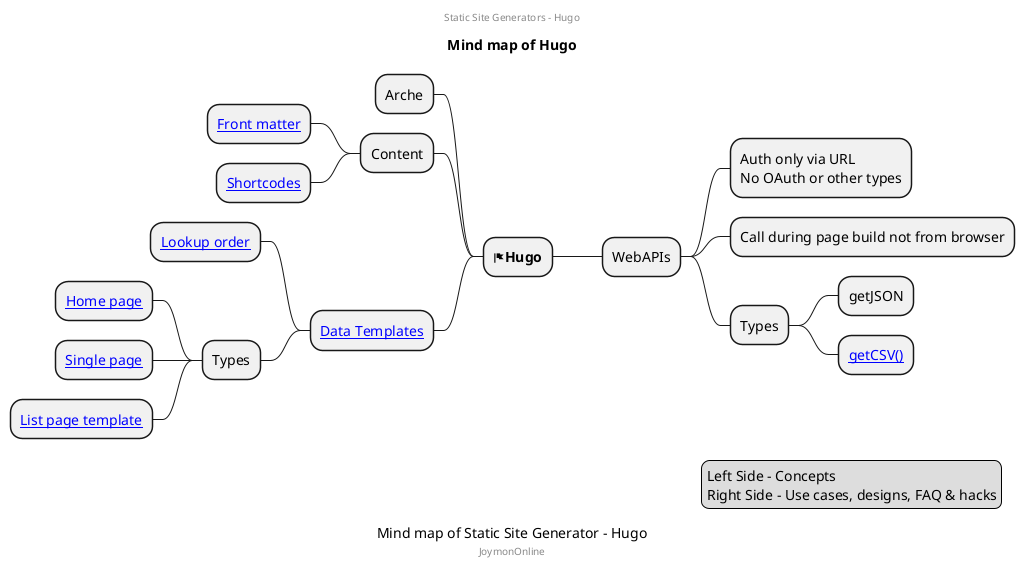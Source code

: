 @startuml
@startmindmap
title Mind map of Hugo
center header
Static Site Generators - Hugo
endheader

caption Mind map of Static Site Generator - Hugo
center footer JoymonOnline
* <&flag><b>Hugo</b>
** WebAPIs
*** Auth only via URL\nNo OAuth or other types
*** Call during page build not from browser
*** Types
**** getJSON
**** [[https://gohugo.io/templates/data-templates/#data-driven-content getCSV()]]
left side
** Arche
** Content
*** [[https://gohugo.io/content-management/front-matter/ Front matter]]
*** [[https://gohugo.io/content-management/shortcodes/ Shortcodes]]
** [[https://gohugo.io/templates/data-templates/ Data Templates]]
*** [[https://gohugo.io/templates/lookup-order/ Lookup order]]
*** Types
**** [[https://gohugo.io/templates/homepage/ Home page]]
**** [[https://gohugo.io/templates/single-page-templates/ Single page]]
**** [[https://gohugo.io/templates/lists/ List page template]]
legend right
  Left Side - Concepts
  Right Side - Use cases, designs, FAQ & hacks
endlegend
@endmindmap
@enduml